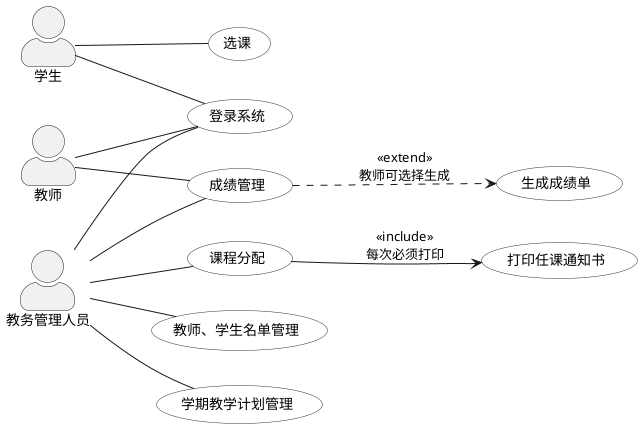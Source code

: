 @startuml
left to right direction
skinparam actorStyle awesome
skinparam usecase {
  BackgroundColor White
  BorderColor #2f2f2f
}

actor "教务管理人员" as Admin
actor "教师" as Teacher
actor "学生" as Student

usecase "登录系统" as UC_Login
usecase "教师、学生名单管理" as UC_ListMgmt
usecase "学期教学计划管理" as UC_TermPlan
usecase "成绩管理" as UC_GradeMgmt
usecase "课程分配" as UC_CourseAssign
usecase "打印任课通知书" as UC_PrintNotice
usecase "选课" as UC_SelectCourse
usecase "生成成绩单" as UC_Report

' 参与者与用例关联
Admin -- UC_Login
Admin -- UC_ListMgmt
Admin -- UC_TermPlan
Admin -- UC_GradeMgmt
Admin -- UC_CourseAssign

Teacher -- UC_Login
Teacher -- UC_GradeMgmt

Student -- UC_Login
Student -- UC_SelectCourse

' 用例之间关系
UC_CourseAssign --> UC_PrintNotice : <<include>>\n每次必须打印
UC_GradeMgmt ..> UC_Report : <<extend>>\n教师可选择生成

@enduml